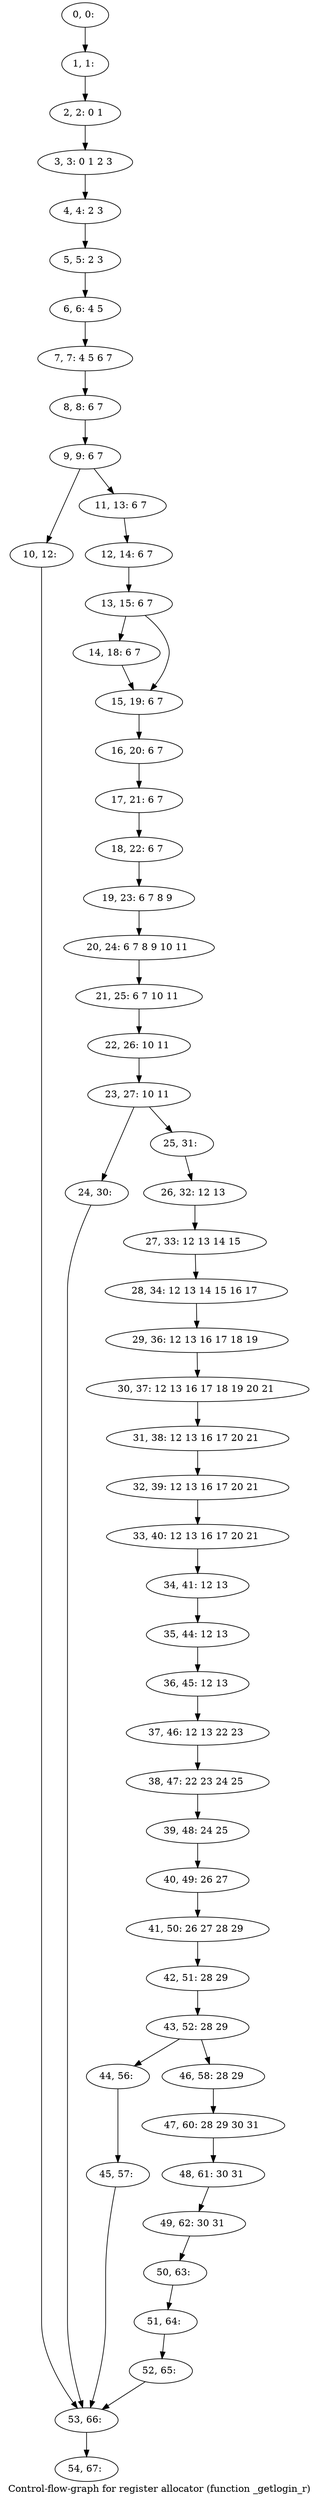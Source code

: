 digraph G {
graph [label="Control-flow-graph for register allocator (function _getlogin_r)"]
0[label="0, 0: "];
1[label="1, 1: "];
2[label="2, 2: 0 1 "];
3[label="3, 3: 0 1 2 3 "];
4[label="4, 4: 2 3 "];
5[label="5, 5: 2 3 "];
6[label="6, 6: 4 5 "];
7[label="7, 7: 4 5 6 7 "];
8[label="8, 8: 6 7 "];
9[label="9, 9: 6 7 "];
10[label="10, 12: "];
11[label="11, 13: 6 7 "];
12[label="12, 14: 6 7 "];
13[label="13, 15: 6 7 "];
14[label="14, 18: 6 7 "];
15[label="15, 19: 6 7 "];
16[label="16, 20: 6 7 "];
17[label="17, 21: 6 7 "];
18[label="18, 22: 6 7 "];
19[label="19, 23: 6 7 8 9 "];
20[label="20, 24: 6 7 8 9 10 11 "];
21[label="21, 25: 6 7 10 11 "];
22[label="22, 26: 10 11 "];
23[label="23, 27: 10 11 "];
24[label="24, 30: "];
25[label="25, 31: "];
26[label="26, 32: 12 13 "];
27[label="27, 33: 12 13 14 15 "];
28[label="28, 34: 12 13 14 15 16 17 "];
29[label="29, 36: 12 13 16 17 18 19 "];
30[label="30, 37: 12 13 16 17 18 19 20 21 "];
31[label="31, 38: 12 13 16 17 20 21 "];
32[label="32, 39: 12 13 16 17 20 21 "];
33[label="33, 40: 12 13 16 17 20 21 "];
34[label="34, 41: 12 13 "];
35[label="35, 44: 12 13 "];
36[label="36, 45: 12 13 "];
37[label="37, 46: 12 13 22 23 "];
38[label="38, 47: 22 23 24 25 "];
39[label="39, 48: 24 25 "];
40[label="40, 49: 26 27 "];
41[label="41, 50: 26 27 28 29 "];
42[label="42, 51: 28 29 "];
43[label="43, 52: 28 29 "];
44[label="44, 56: "];
45[label="45, 57: "];
46[label="46, 58: 28 29 "];
47[label="47, 60: 28 29 30 31 "];
48[label="48, 61: 30 31 "];
49[label="49, 62: 30 31 "];
50[label="50, 63: "];
51[label="51, 64: "];
52[label="52, 65: "];
53[label="53, 66: "];
54[label="54, 67: "];
0->1 ;
1->2 ;
2->3 ;
3->4 ;
4->5 ;
5->6 ;
6->7 ;
7->8 ;
8->9 ;
9->10 ;
9->11 ;
10->53 ;
11->12 ;
12->13 ;
13->14 ;
13->15 ;
14->15 ;
15->16 ;
16->17 ;
17->18 ;
18->19 ;
19->20 ;
20->21 ;
21->22 ;
22->23 ;
23->24 ;
23->25 ;
24->53 ;
25->26 ;
26->27 ;
27->28 ;
28->29 ;
29->30 ;
30->31 ;
31->32 ;
32->33 ;
33->34 ;
34->35 ;
35->36 ;
36->37 ;
37->38 ;
38->39 ;
39->40 ;
40->41 ;
41->42 ;
42->43 ;
43->44 ;
43->46 ;
44->45 ;
45->53 ;
46->47 ;
47->48 ;
48->49 ;
49->50 ;
50->51 ;
51->52 ;
52->53 ;
53->54 ;
}
